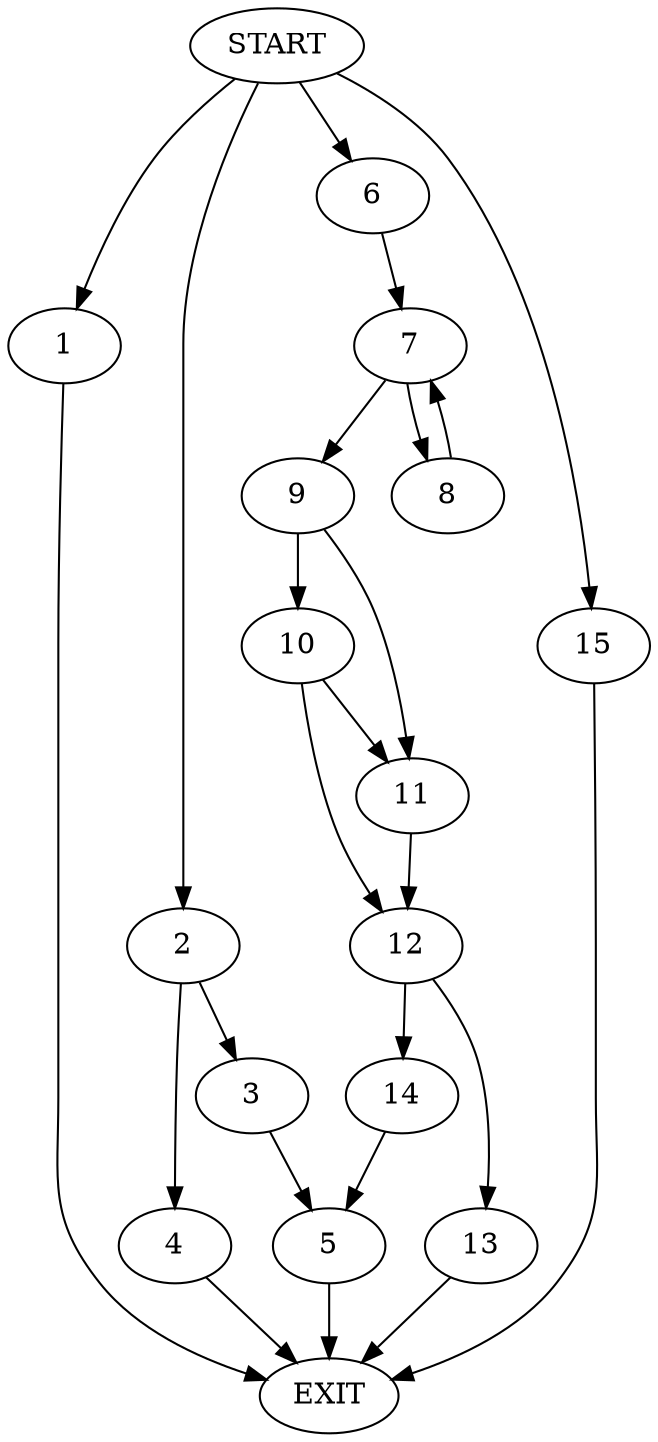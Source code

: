 digraph {
0 [label="START"]
16 [label="EXIT"]
0 -> 1
1 -> 16
0 -> 2
2 -> 3
2 -> 4
4 -> 16
3 -> 5
5 -> 16
0 -> 6
6 -> 7
7 -> 8
7 -> 9
8 -> 7
9 -> 10
9 -> 11
11 -> 12
10 -> 12
10 -> 11
12 -> 13
12 -> 14
13 -> 16
14 -> 5
0 -> 15
15 -> 16
}
